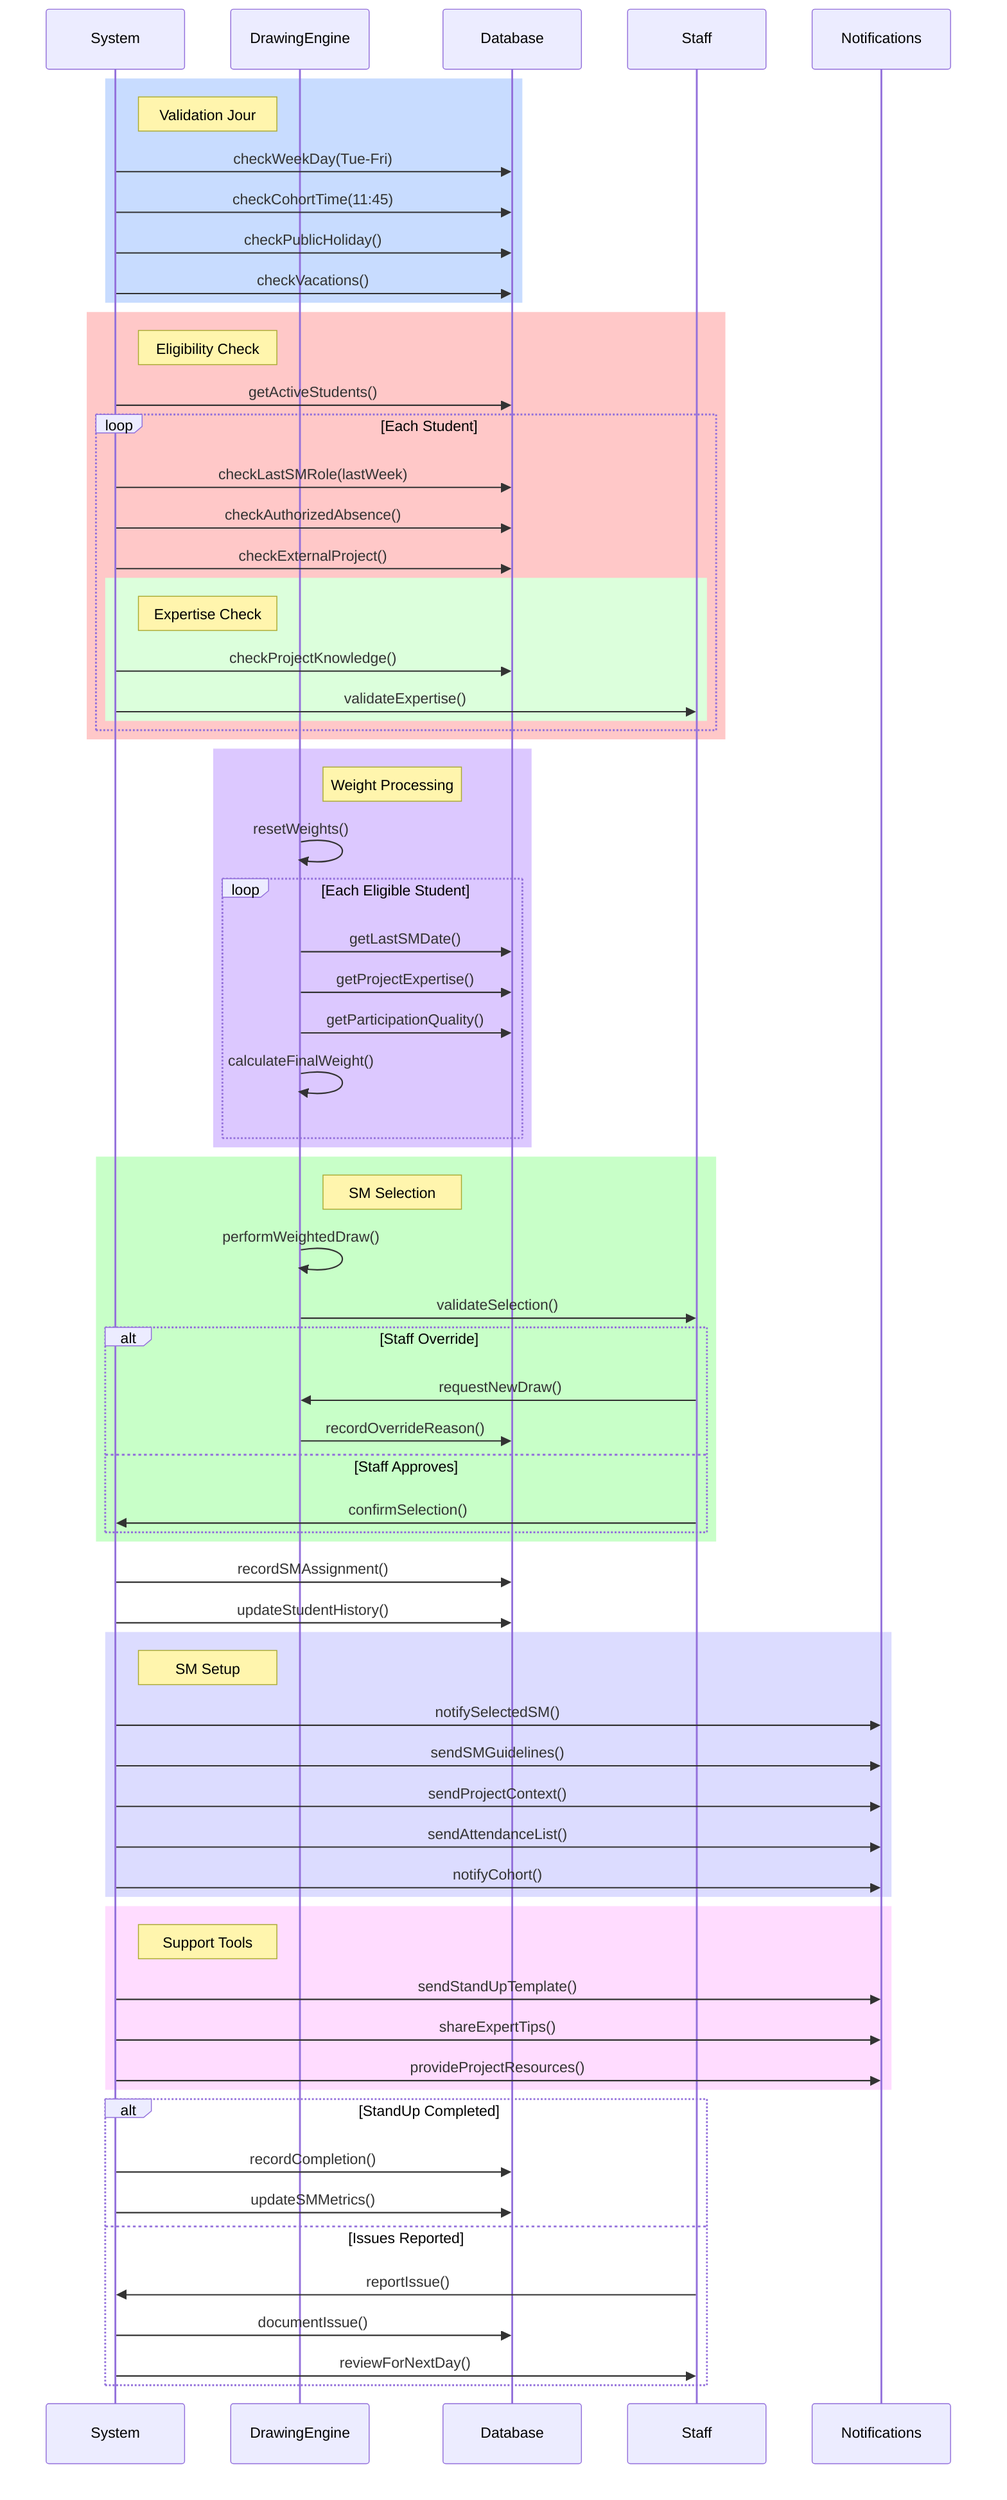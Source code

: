 sequenceDiagram
    participant S as System
    participant D as DrawingEngine
    participant DB as Database
    participant Staff
    participant N as Notifications

    %% Phase 1: Daily Validation
    rect rgb(200, 220, 255)
        Note right of S: Validation Jour
        S->>DB: checkWeekDay(Tue-Fri)
        S->>DB: checkCohortTime(11:45)
        S->>DB: checkPublicHoliday()
        S->>DB: checkVacations()
    end

    %% Phase 2: Student Eligibility
    rect rgb(255, 200, 200)
        Note right of S: Eligibility Check
        S->>DB: getActiveStudents()
        loop Each Student
            S->>DB: checkLastSMRole(lastWeek)
            S->>DB: checkAuthorizedAbsence()
            S->>DB: checkExternalProject()
            rect rgb(220, 255, 220)
                Note right of S: Expertise Check
                S->>DB: checkProjectKnowledge()
                S->>Staff: validateExpertise()
            end
        end
    end

    %% Phase 3: Weight Calculation
    rect rgb(220, 200, 255)
        Note right of D: Weight Processing
        D->>D: resetWeights()
        loop Each Eligible Student
            D->>DB: getLastSMDate()
            D->>DB: getProjectExpertise()
            D->>DB: getParticipationQuality()
            D->>D: calculateFinalWeight()
        end
    end

    %% Phase 4: Selection Process
    rect rgb(200, 255, 200)
        Note right of D: SM Selection
        D->>D: performWeightedDraw()
        D->>Staff: validateSelection()
        
        alt Staff Override
            Staff->>D: requestNewDraw()
            D->>DB: recordOverrideReason()
        else Staff Approves
            Staff->>S: confirmSelection()
        end
    end

    %% Phase 5: Assignment & Recording
    S->>DB: recordSMAssignment()
    S->>DB: updateStudentHistory()

    %% Phase 6: Preparation & Support
    rect rgb(220, 220, 255)
        Note right of S: SM Setup
        S->>N: notifySelectedSM()
        S->>N: sendSMGuidelines()
        S->>N: sendProjectContext()
        S->>N: sendAttendanceList()
        S->>N: notifyCohort()
    end

    %% Phase 7: StandUp Support
    rect rgb(255, 220, 255)
        Note right of S: Support Tools
        S->>N: sendStandUpTemplate()
        S->>N: shareExpertTips()
        S->>N: provideProjectResources()
    end

    %% Phase 8: Post-StandUp
    alt StandUp Completed
        S->>DB: recordCompletion()
        S->>DB: updateSMMetrics()
    else Issues Reported
        Staff->>S: reportIssue()
        S->>DB: documentIssue()
        S->>Staff: reviewForNextDay()
    end